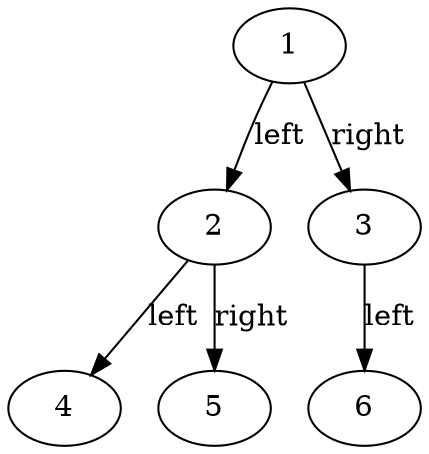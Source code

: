digraph {
	<__main__.Node object at 0x00000237B6677190> [label=1]
	<__main__.Node object at 0x00000237B66779A0> [label=2]
	<__main__.Node object at 0x00000237B6677190> -> <__main__.Node object at 0x00000237B66779A0> [label=left]
	<__main__.Node object at 0x00000237B6677910> [label=4]
	<__main__.Node object at 0x00000237B66779A0> -> <__main__.Node object at 0x00000237B6677910> [label=left]
	<__main__.Node object at 0x00000237B6677070> [label=5]
	<__main__.Node object at 0x00000237B66779A0> -> <__main__.Node object at 0x00000237B6677070> [label=right]
	<__main__.Node object at 0x00000237B6675CF0> [label=3]
	<__main__.Node object at 0x00000237B6677190> -> <__main__.Node object at 0x00000237B6675CF0> [label=right]
	<__main__.Node object at 0x00000237B6676FB0> [label=6]
	<__main__.Node object at 0x00000237B6675CF0> -> <__main__.Node object at 0x00000237B6676FB0> [label=left]
}
